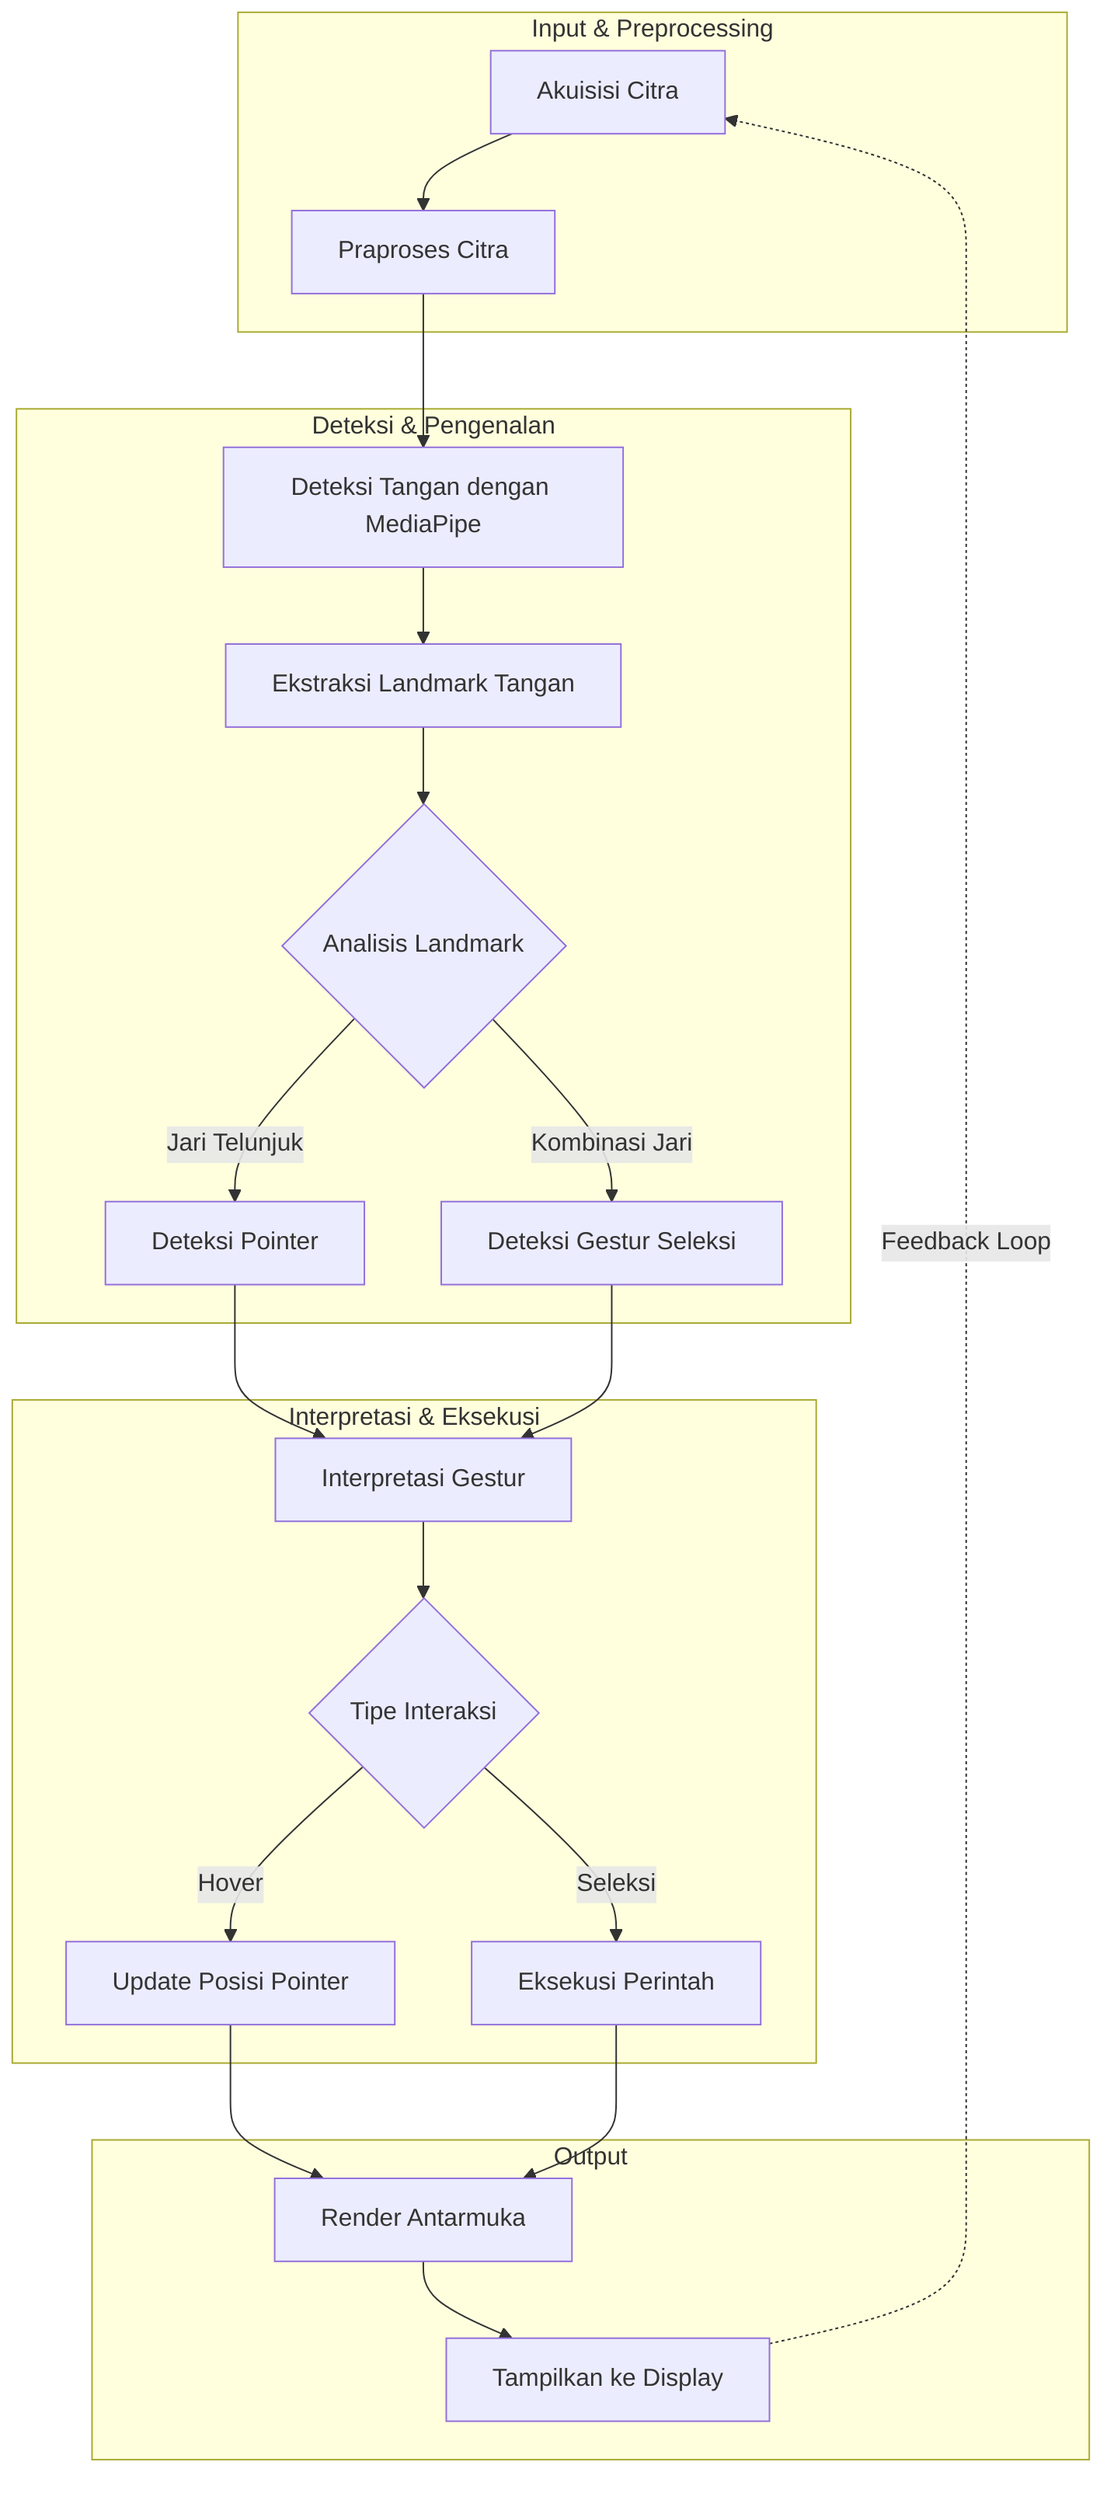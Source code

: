 graph TD
    A[Akuisisi Citra] --> B[Praproses Citra]
    B --> C[Deteksi Tangan dengan MediaPipe]
    C --> D[Ekstraksi Landmark Tangan]
    D --> E{Analisis Landmark}
    E -->|Jari Telunjuk| F[Deteksi Pointer]
    E -->|Kombinasi Jari| G[Deteksi Gestur Seleksi]
    
    F --> H[Interpretasi Gestur]
    G --> H
    
    H --> I{Tipe Interaksi}
    I -->|Hover| J[Update Posisi Pointer]
    I -->|Seleksi| K[Eksekusi Perintah]
    
    J --> L[Render Antarmuka]
    K --> L
    
    L --> M[Tampilkan ke Display]
    M -.->|Feedback Loop| A
    
    subgraph "Input & Preprocessing"
        A
        B
    end
    
    subgraph "Deteksi & Pengenalan"
        C
        D
        E
        F
        G
    end
    
    subgraph "Interpretasi & Eksekusi"
        H
        I
        J
        K
    end
    
    subgraph "Output"
        L
        M
    end
